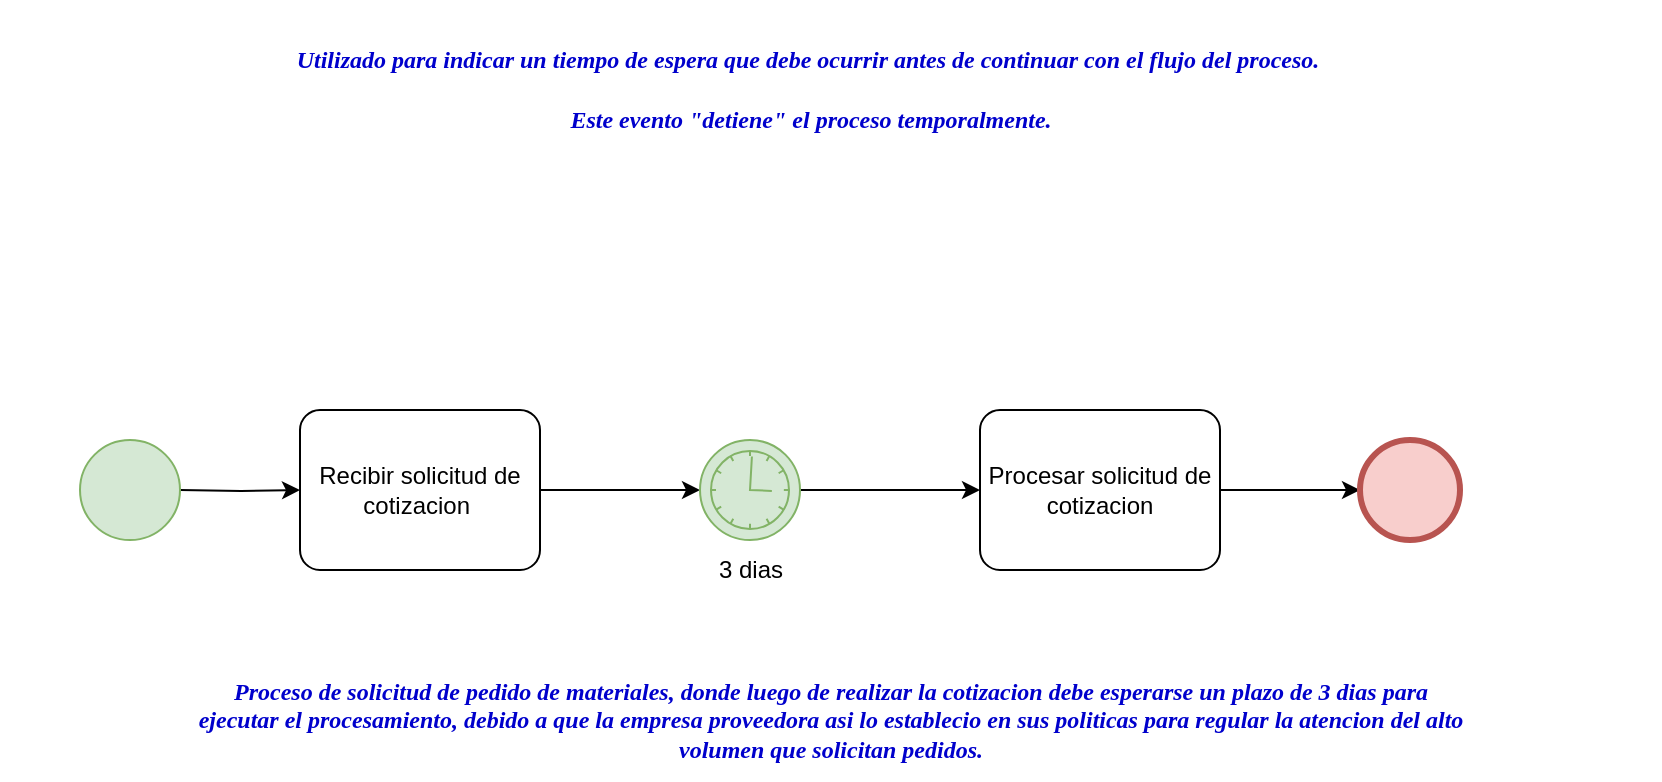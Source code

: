 <mxfile version="20.3.0" type="device"><diagram id="95sqsvZ5YvPY6ZDBJgJa" name="Página-1"><mxGraphModel dx="1695" dy="553" grid="1" gridSize="10" guides="1" tooltips="1" connect="1" arrows="1" fold="1" page="1" pageScale="1" pageWidth="827" pageHeight="1169" math="0" shadow="0"><root><mxCell id="0"/><mxCell id="1" parent="0"/><mxCell id="RTNIbFe7Ar_VueKpxwac-6" style="edgeStyle=orthogonalEdgeStyle;rounded=0;orthogonalLoop=1;jettySize=auto;html=1;entryX=0;entryY=0.5;entryDx=0;entryDy=0;entryPerimeter=0;" parent="1" target="RTNIbFe7Ar_VueKpxwac-2" edge="1"><mxGeometry relative="1" as="geometry"><mxPoint x="80" y="255" as="sourcePoint"/></mxGeometry></mxCell><mxCell id="RTNIbFe7Ar_VueKpxwac-11" value="" style="edgeStyle=orthogonalEdgeStyle;rounded=0;orthogonalLoop=1;jettySize=auto;html=1;" parent="1" source="RTNIbFe7Ar_VueKpxwac-2" edge="1"><mxGeometry relative="1" as="geometry"><mxPoint x="340" y="255" as="targetPoint"/></mxGeometry></mxCell><mxCell id="RTNIbFe7Ar_VueKpxwac-2" value="Recibir solicitud de cotizacion " style="points=[[0.25,0,0],[0.5,0,0],[0.75,0,0],[1,0.25,0],[1,0.5,0],[1,0.75,0],[0.75,1,0],[0.5,1,0],[0.25,1,0],[0,0.75,0],[0,0.5,0],[0,0.25,0]];shape=mxgraph.bpmn.task;whiteSpace=wrap;rectStyle=rounded;size=10;taskMarker=abstract;" parent="1" vertex="1"><mxGeometry x="140" y="215" width="120" height="80" as="geometry"/></mxCell><mxCell id="RTNIbFe7Ar_VueKpxwac-10" style="edgeStyle=orthogonalEdgeStyle;rounded=0;orthogonalLoop=1;jettySize=auto;html=1;" parent="1" source="RTNIbFe7Ar_VueKpxwac-3" target="RTNIbFe7Ar_VueKpxwac-5" edge="1"><mxGeometry relative="1" as="geometry"/></mxCell><mxCell id="RTNIbFe7Ar_VueKpxwac-3" value="Procesar solicitud de cotizacion" style="points=[[0.25,0,0],[0.5,0,0],[0.75,0,0],[1,0.25,0],[1,0.5,0],[1,0.75,0],[0.75,1,0],[0.5,1,0],[0.25,1,0],[0,0.75,0],[0,0.5,0],[0,0.25,0]];shape=mxgraph.bpmn.task;whiteSpace=wrap;rectStyle=rounded;size=10;taskMarker=abstract;" parent="1" vertex="1"><mxGeometry x="480" y="215" width="120" height="80" as="geometry"/></mxCell><mxCell id="RTNIbFe7Ar_VueKpxwac-5" value="" style="points=[[0.145,0.145,0],[0.5,0,0],[0.855,0.145,0],[1,0.5,0],[0.855,0.855,0],[0.5,1,0],[0.145,0.855,0],[0,0.5,0]];shape=mxgraph.bpmn.event;html=1;verticalLabelPosition=bottom;labelBackgroundColor=#ffffff;verticalAlign=top;align=center;perimeter=ellipsePerimeter;outlineConnect=0;aspect=fixed;outline=end;symbol=terminate2;fillColor=#f8cecc;strokeColor=#b85450;" parent="1" vertex="1"><mxGeometry x="670" y="230" width="50" height="50" as="geometry"/></mxCell><mxCell id="RTNIbFe7Ar_VueKpxwac-14" value="&lt;h4&gt;&lt;font color=&quot;#0000cc&quot; face=&quot;Georgia&quot;&gt;&lt;i style=&quot;background-color: rgb(255, 255, 255);&quot;&gt;Utilizado para indicar un tiempo de espera que debe ocurrir antes de continuar con el flujo del proceso.&amp;nbsp;&lt;/i&gt;&lt;/font&gt;&lt;/h4&gt;&lt;h4&gt;&lt;font color=&quot;#0000cc&quot; face=&quot;Georgia&quot;&gt;&lt;i style=&quot;background-color: rgb(255, 255, 255);&quot;&gt;Este evento &quot;detiene&quot; el proceso temporalmente.&lt;br&gt;&lt;/i&gt;&lt;/font&gt;&lt;/h4&gt;" style="text;html=1;align=center;verticalAlign=middle;resizable=0;points=[];autosize=1;strokeColor=none;fillColor=none;" parent="1" vertex="1"><mxGeometry x="60" y="10" width="670" height="90" as="geometry"/></mxCell><mxCell id="RTNIbFe7Ar_VueKpxwac-15" value="&lt;b&gt;&lt;i&gt;Proceso de solicitud de pedido de materiales, donde luego de realizar la cotizacion debe esperarse un plazo de 3 dias para&lt;br&gt;ejecutar el procesamiento, debido a que la empresa proveedora asi lo establecio en sus politicas para regular la atencion del alto&lt;br&gt;volumen que solicitan pedidos.&lt;br&gt;&lt;/i&gt;&lt;/b&gt;" style="text;html=1;align=center;verticalAlign=middle;resizable=0;points=[];autosize=1;strokeColor=none;fillColor=none;fontFamily=Georgia;fontColor=#0000CC;" parent="1" vertex="1"><mxGeometry x="-10" y="340" width="830" height="60" as="geometry"/></mxCell><mxCell id="Cpn3sIiPkGgVgkRA6_iu-1" value="" style="points=[[0.145,0.145,0],[0.5,0,0],[0.855,0.145,0],[1,0.5,0],[0.855,0.855,0],[0.5,1,0],[0.145,0.855,0],[0,0.5,0]];shape=mxgraph.bpmn.event;html=1;verticalLabelPosition=bottom;labelBackgroundColor=#ffffff;verticalAlign=top;align=center;perimeter=ellipsePerimeter;outlineConnect=0;aspect=fixed;outline=standard;symbol=general;fillColor=#d5e8d4;strokeColor=#82b366;" vertex="1" parent="1"><mxGeometry x="30" y="230" width="50" height="50" as="geometry"/></mxCell><mxCell id="Cpn3sIiPkGgVgkRA6_iu-3" value="" style="edgeStyle=orthogonalEdgeStyle;rounded=0;orthogonalLoop=1;jettySize=auto;html=1;" edge="1" parent="1" source="Cpn3sIiPkGgVgkRA6_iu-2" target="RTNIbFe7Ar_VueKpxwac-3"><mxGeometry relative="1" as="geometry"/></mxCell><mxCell id="Cpn3sIiPkGgVgkRA6_iu-2" value="" style="points=[[0.145,0.145,0],[0.5,0,0],[0.855,0.145,0],[1,0.5,0],[0.855,0.855,0],[0.5,1,0],[0.145,0.855,0],[0,0.5,0]];shape=mxgraph.bpmn.event;html=1;verticalLabelPosition=bottom;labelBackgroundColor=#ffffff;verticalAlign=top;align=center;perimeter=ellipsePerimeter;outlineConnect=0;aspect=fixed;outline=standard;symbol=timer;fillColor=#d5e8d4;strokeColor=#82b366;" vertex="1" parent="1"><mxGeometry x="340" y="230" width="50" height="50" as="geometry"/></mxCell><mxCell id="Cpn3sIiPkGgVgkRA6_iu-4" value="3 dias" style="text;html=1;align=center;verticalAlign=middle;resizable=0;points=[];autosize=1;strokeColor=none;fillColor=none;" vertex="1" parent="1"><mxGeometry x="335" y="280" width="60" height="30" as="geometry"/></mxCell></root></mxGraphModel></diagram></mxfile>